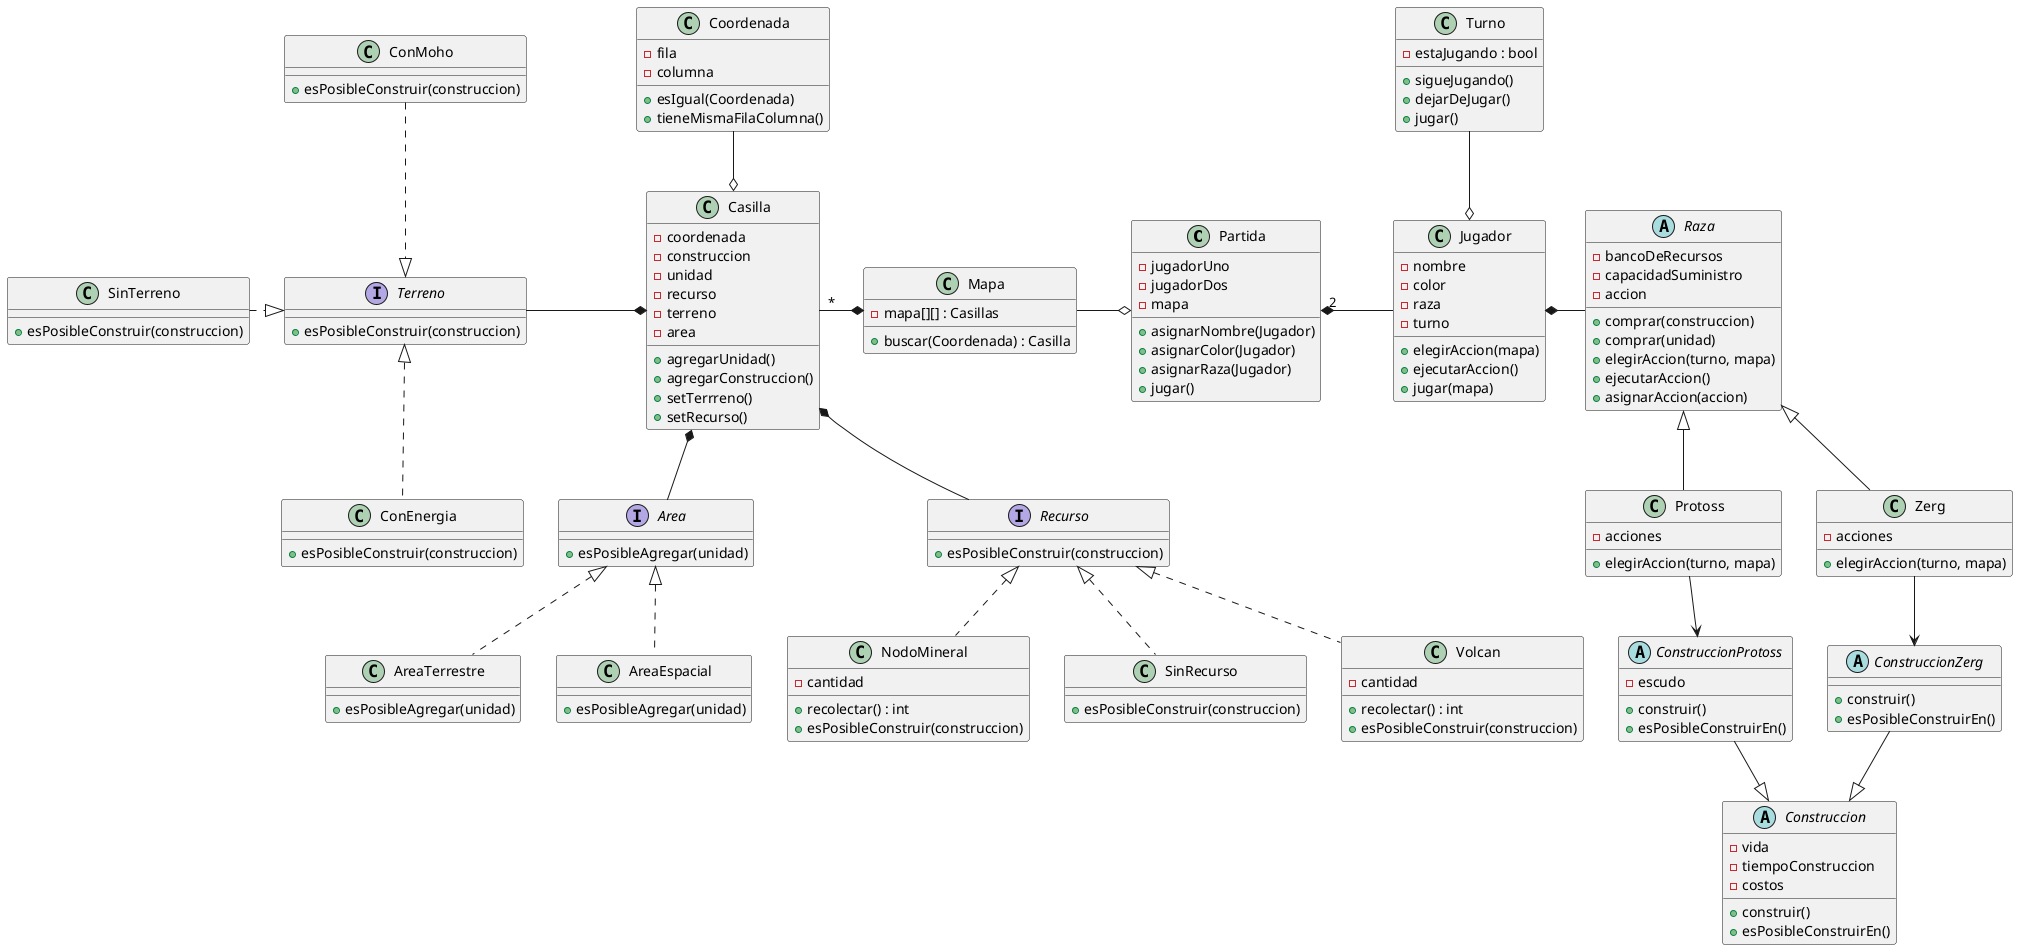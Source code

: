 @startuml
'https://plantuml.com/class-diagram

class Partida {
    - jugadorUno
    - jugadorDos
    - mapa

    + asignarNombre(Jugador)
    + asignarColor(Jugador)
    + asignarRaza(Jugador)
    + jugar()
}

class Jugador {
    - nombre
    - color
    - raza
    - turno

    + elegirAccion(mapa)
    + ejecutarAccion()
    + jugar(mapa)
}

abstract class Raza {
    - bancoDeRecursos
    - capacidadSuministro
    - accion

    + comprar(construccion)
    + comprar(unidad)
    + elegirAccion(turno, mapa)
    + ejecutarAccion()
    + asignarAccion(accion)
}

class Zerg {
    - acciones
    + elegirAccion(turno, mapa)
}

class Protoss {
    - acciones
    + elegirAccion(turno, mapa)
}

abstract class Construccion {
    - vida
    - tiempoConstruccion
    - costos
    + construir()
    + esPosibleConstruirEn()
}

abstract class ConstruccionZerg {
    + construir()
    + esPosibleConstruirEn()
}

abstract class ConstruccionProtoss {
    - escudo
    + construir()
    + esPosibleConstruirEn()
}

class Mapa {
    - mapa[][] : Casillas

    + buscar(Coordenada) : Casilla
}

class Casilla {
    - coordenada
    - construccion
    - unidad
    - recurso
    - terreno
    - area

    + agregarUnidad()
    + agregarConstruccion()
    + setTerrreno()
    + setRecurso()
}

class Coordenada {
    - fila
    - columna

    +esIgual(Coordenada)
    +tieneMismaFilaColumna()
}

class SinRecurso {
    + esPosibleConstruir(construccion)
}

interface Terreno {
    + esPosibleConstruir(construccion)
}

class ConMoho {
    + esPosibleConstruir(construccion)
}

class ConEnergia {
    + esPosibleConstruir(construccion)
}

class SinTerreno {
    + esPosibleConstruir(construccion)
}

class Volcan {
    - cantidad
    + recolectar() : int
    + esPosibleConstruir(construccion)
}

class NodoMineral {
    - cantidad
    + recolectar() : int
    + esPosibleConstruir(construccion)
}

class Turno {
    - estaJugando : bool
    +sigueJugando()
    +dejarDeJugar()
    +jugar()

}

interface Recurso {
    + esPosibleConstruir(construccion)
}


Partida "2" *- Jugador
Mapa -o Partida
Jugador o-up- Turno

Jugador *- Raza
Raza <|-- Zerg
Raza <|-- Protoss

Zerg --> ConstruccionZerg
Protoss --> ConstruccionProtoss
ConstruccionProtoss --|> Construccion
ConstruccionZerg --|> Construccion

Casilla "*" -* Mapa
Terreno -* Casilla
Coordenada --o Casilla
Casilla *-- Recurso

Recurso <|.. Volcan
Recurso <|.. NodoMineral
Recurso <|.. SinRecurso

ConMoho ..|> Terreno
Terreno <|.. ConEnergia
SinTerreno .|> Terreno

interface Area{
 +esPosibleAgregar(unidad)
}
class AreaTerrestre{
+esPosibleAgregar(unidad)
}
class AreaEspacial{
+esPosibleAgregar(unidad)
}

Casilla *-- Area
Area <|.. AreaTerrestre
Area <|.. AreaEspacial



@enduml